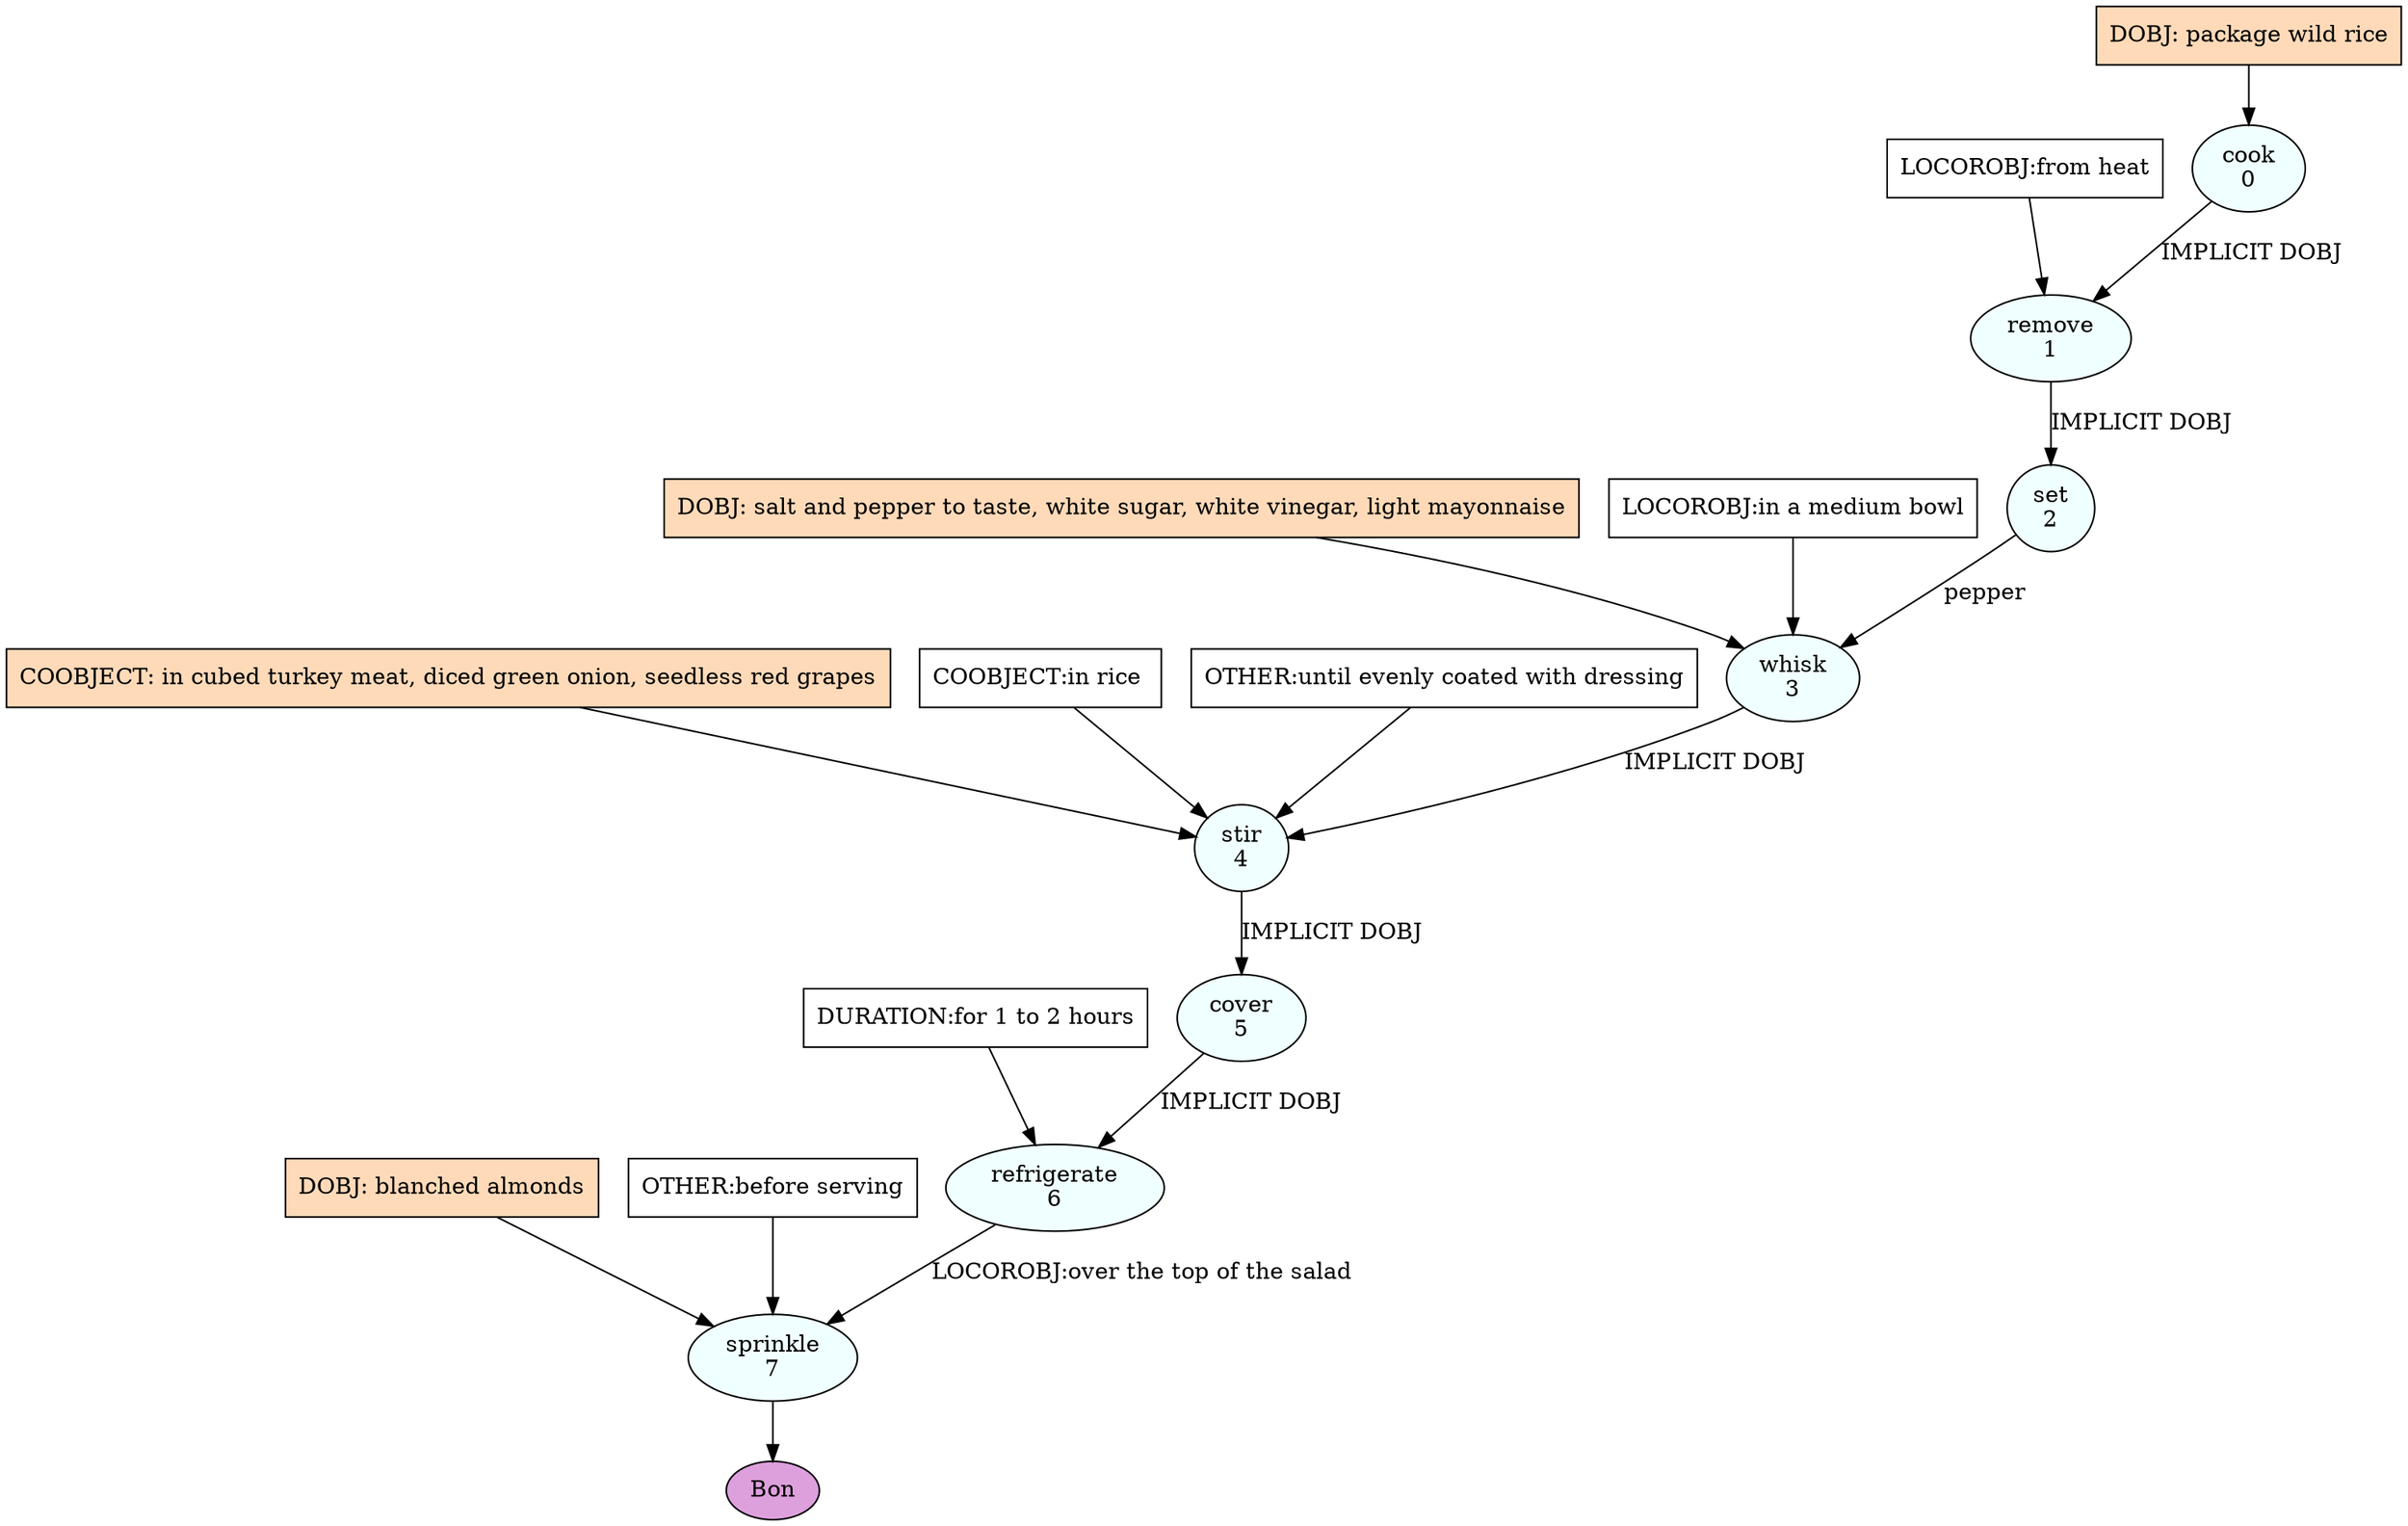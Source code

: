 digraph recipe {
E0[label="cook
0", shape=oval, style=filled, fillcolor=azure]
E1[label="remove
1", shape=oval, style=filled, fillcolor=azure]
E2[label="set
2", shape=oval, style=filled, fillcolor=azure]
E3[label="whisk
3", shape=oval, style=filled, fillcolor=azure]
E4[label="stir
4", shape=oval, style=filled, fillcolor=azure]
E5[label="cover
5", shape=oval, style=filled, fillcolor=azure]
E6[label="refrigerate
6", shape=oval, style=filled, fillcolor=azure]
E7[label="sprinkle
7", shape=oval, style=filled, fillcolor=azure]
D0[label="DOBJ: package wild rice", shape=box, style=filled, fillcolor=peachpuff]
D0 -> E0
E0 -> E1 [label="IMPLICIT DOBJ"]
P1_0_0[label="LOCOROBJ:from heat", shape=box, style=filled, fillcolor=white]
P1_0_0 -> E1
E1 -> E2 [label="IMPLICIT DOBJ"]
D3_ing[label="DOBJ: salt and pepper to taste, white sugar, white vinegar, light mayonnaise", shape=box, style=filled, fillcolor=peachpuff]
D3_ing -> E3
E2 -> E3 [label="pepper"]
P3_0_0[label="LOCOROBJ:in a medium bowl", shape=box, style=filled, fillcolor=white]
P3_0_0 -> E3
E3 -> E4 [label="IMPLICIT DOBJ"]
P4_0_ing[label="COOBJECT: in cubed turkey meat, diced green onion, seedless red grapes", shape=box, style=filled, fillcolor=peachpuff]
P4_0_ing -> E4
P4_0_0[label="COOBJECT:in rice ", shape=box, style=filled, fillcolor=white]
P4_0_0 -> E4
P4_1_0[label="OTHER:until evenly coated with dressing", shape=box, style=filled, fillcolor=white]
P4_1_0 -> E4
E4 -> E5 [label="IMPLICIT DOBJ"]
E5 -> E6 [label="IMPLICIT DOBJ"]
P6_0_0[label="DURATION:for 1 to 2 hours", shape=box, style=filled, fillcolor=white]
P6_0_0 -> E6
D7_ing[label="DOBJ: blanched almonds", shape=box, style=filled, fillcolor=peachpuff]
D7_ing -> E7
P7_0_0[label="OTHER:before serving", shape=box, style=filled, fillcolor=white]
P7_0_0 -> E7
E6 -> E7 [label="LOCOROBJ:over the top of the salad"]
EOR[label="Bon", shape=oval, style=filled, fillcolor=plum]
E7 -> EOR
}
